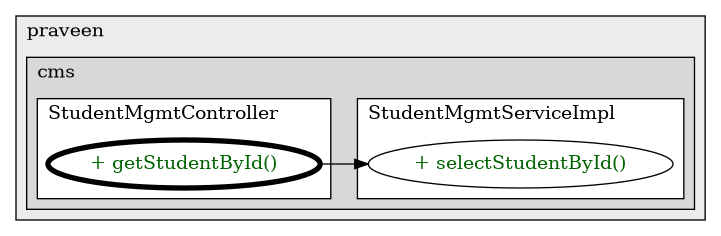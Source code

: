 @startuml

/' diagram meta data start
config=CallConfiguration;
{
  "rootMethod": "s.praveen.cms.controller.StudentMgmtController#getStudentById(long)",
  "projectClassification": {
    "searchMode": "OpenProject", // OpenProject, AllProjects
    "includedProjects": "",
    "pathEndKeywords": "*.impl",
    "isClientPath": "",
    "isClientName": "",
    "isTestPath": "",
    "isTestName": "",
    "isMappingPath": "",
    "isMappingName": "",
    "isDataAccessPath": "",
    "isDataAccessName": "",
    "isDataStructurePath": "",
    "isDataStructureName": "",
    "isInterfaceStructuresPath": "",
    "isInterfaceStructuresName": "",
    "isEntryPointPath": "",
    "isEntryPointName": "",
    "treatFinalFieldsAsMandatory": false
  },
  "graphRestriction": {
    "classPackageExcludeFilter": "",
    "classPackageIncludeFilter": "",
    "classNameExcludeFilter": "",
    "classNameIncludeFilter": "",
    "methodNameExcludeFilter": "",
    "methodNameIncludeFilter": "",
    "removeByInheritance": "", // inheritance/annotation based filtering is done in a second step
    "removeByAnnotation": "",
    "removeByClassPackage": "", // cleanup the graph after inheritance/annotation based filtering is done
    "removeByClassName": "",
    "cutMappings": false,
    "cutEnum": true,
    "cutTests": true,
    "cutClient": true,
    "cutDataAccess": true,
    "cutInterfaceStructures": true,
    "cutDataStructures": true,
    "cutGetterAndSetter": true,
    "cutConstructors": true
  },
  "graphTraversal": {
    "forwardDepth": 3,
    "backwardDepth": 3,
    "classPackageExcludeFilter": "",
    "classPackageIncludeFilter": "",
    "classNameExcludeFilter": "",
    "classNameIncludeFilter": "",
    "methodNameExcludeFilter": "",
    "methodNameIncludeFilter": "",
    "hideMappings": false,
    "hideDataStructures": false,
    "hidePrivateMethods": true,
    "hideInterfaceCalls": true, // indirection: implementation -> interface (is hidden) -> implementation
    "onlyShowApplicationEntryPoints": false, // root node is included
    "useMethodCallsForStructureDiagram": "ForwardOnly" // ForwardOnly, BothDirections, No
  },
  "details": {
    "aggregation": "GroupByClass", // ByClass, GroupByClass, None
    "showMethodParametersTypes": false,
    "showMethodParametersNames": false,
    "showMethodReturnType": false,
    "showPackageLevels": 2,
    "showCallOrder": false,
    "edgeMode": "MethodsOnly", // TypesOnly, MethodsOnly, TypesAndMethods, MethodsAndDirectTypeUsage
    "showDetailedClassStructure": false
  },
  "rootClass": "s.praveen.cms.controller.StudentMgmtController",
  "extensionCallbackMethod": "" // qualified.class.name#methodName - signature: public static String method(String)
}
diagram meta data end '/



digraph g {
    rankdir="LR"
    splines=polyline
    

'nodes 
subgraph cluster_321882441 { 
   	label=praveen
	labeljust=l
	fillcolor="#ececec"
	style=filled
   
   subgraph cluster_1915834990 { 
   	label=cms
	labeljust=l
	fillcolor="#d8d8d8"
	style=filled
   
   subgraph cluster_2103373789 { 
   	label=StudentMgmtController
	labeljust=l
	fillcolor=white
	style=filled
   
   StudentMgmtController1177992531XXXgetStudentById3327612[
	label="+ getStudentById()"
	style=filled
	fillcolor=white
	tooltip="StudentMgmtController

&#10;  Gets student by id.&#10; &#10;  @param id the id&#10;  @return the student by id&#10; "
	penwidth=4
	fontcolor=darkgreen
];
} 

subgraph cluster_333075799 { 
   	label=StudentMgmtServiceImpl
	labeljust=l
	fillcolor=white
	style=filled
   
   StudentMgmtServiceImpl105350576XXXselectStudentById3327612[
	label="+ selectStudentById()"
	style=filled
	fillcolor=white
	tooltip="StudentMgmtServiceImpl

&#10;  Select student by id student.&#10; &#10;  @param id the id&#10;  @return the student&#10;  @throws EnityNotFoundException the enity not found exception&#10; "
	fontcolor=darkgreen
];
} 
} 
} 

'edges    
StudentMgmtController1177992531XXXgetStudentById3327612 -> StudentMgmtServiceImpl105350576XXXselectStudentById3327612;
    
}
@enduml
